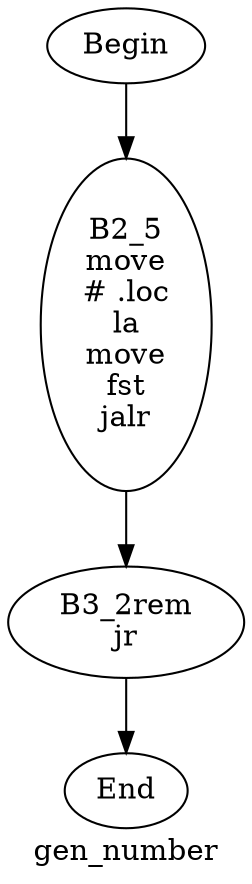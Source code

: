 digraph G{
	label = "gen_number"	style = "dashed";
	color = purple;
	Node0 [label = "Begin"];
	Node0 -> {Node2 }
	Node1 [label = "End"];
	Node1 -> {}
	Node2 [label = "B2_5\nmove\n# .loc\nla\nmove\nfst\njalr\n"];
	Node2 -> {Node3 }
	Node3 [label = "B3_2rem\njr\n"];
	Node3 -> {Node1 }
}
